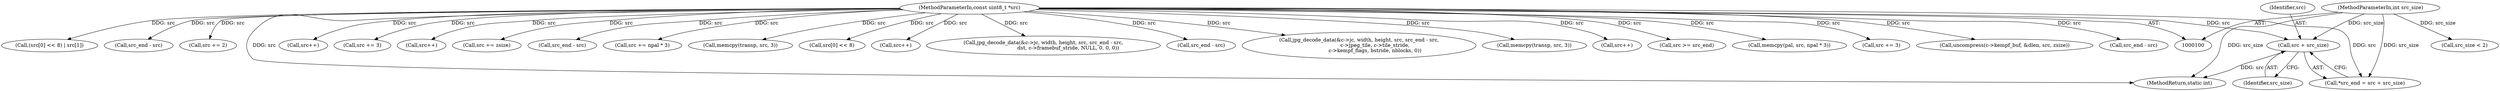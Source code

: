 digraph "0_FFmpeg_2960576378d17d71cc8dccc926352ce568b5eec1@pointer" {
"1000123" [label="(Call,src + src_size)"];
"1000104" [label="(MethodParameterIn,const uint8_t *src)"];
"1000105" [label="(MethodParameterIn,int src_size)"];
"1000227" [label="(Call,src += 3)"];
"1000125" [label="(Identifier,src_size)"];
"1000210" [label="(Call,src++)"];
"1000104" [label="(MethodParameterIn,const uint8_t *src)"];
"1000398" [label="(Call,src += zsize)"];
"1000538" [label="(Call,src_end - src)"];
"1000315" [label="(Call,src += npal * 3)"];
"1000223" [label="(Call,memcpy(transp, src, 3))"];
"1000361" [label="(Call,src[0] << 8)"];
"1000123" [label="(Call,src + src_size)"];
"1000306" [label="(Call,src++)"];
"1000271" [label="(Call,jpg_decode_data(&c->jc, width, height, src, src_end - src,\n                               dst, c->framebuf_stride, NULL, 0, 0, 0))"];
"1000279" [label="(Call,src_end - src)"];
"1000530" [label="(Call,jpg_decode_data(&c->jc, width, height, src, src_end - src,\n                    c->jpeg_tile, c->tile_stride,\n                    c->kempf_flags, bstride, nblocks, 0))"];
"1000295" [label="(Call,memcpy(transp, src, 3))"];
"1000428" [label="(Call,src++)"];
"1000477" [label="(Call,src >= src_end)"];
"1000124" [label="(Identifier,src)"];
"1000309" [label="(Call,memcpy(pal, src, npal * 3))"];
"1000299" [label="(Call,src += 3)"];
"1000386" [label="(Call,uncompress(c->kempf_buf, &dlen, src, zsize))"];
"1000374" [label="(Call,src_end - src)"];
"1000121" [label="(Call,*src_end = src + src_size)"];
"1000360" [label="(Call,(src[0] << 8) | src[1])"];
"1000352" [label="(Call,src_end - src)"];
"1000369" [label="(Call,src += 2)"];
"1000575" [label="(MethodReturn,static int)"];
"1000172" [label="(Call,src_size < 2)"];
"1000105" [label="(MethodParameterIn,int src_size)"];
"1000485" [label="(Call,src++)"];
"1000123" -> "1000121"  [label="AST: "];
"1000123" -> "1000125"  [label="CFG: "];
"1000124" -> "1000123"  [label="AST: "];
"1000125" -> "1000123"  [label="AST: "];
"1000121" -> "1000123"  [label="CFG: "];
"1000123" -> "1000575"  [label="DDG: src"];
"1000104" -> "1000123"  [label="DDG: src"];
"1000105" -> "1000123"  [label="DDG: src_size"];
"1000104" -> "1000100"  [label="AST: "];
"1000104" -> "1000575"  [label="DDG: src"];
"1000104" -> "1000121"  [label="DDG: src"];
"1000104" -> "1000210"  [label="DDG: src"];
"1000104" -> "1000223"  [label="DDG: src"];
"1000104" -> "1000227"  [label="DDG: src"];
"1000104" -> "1000271"  [label="DDG: src"];
"1000104" -> "1000279"  [label="DDG: src"];
"1000104" -> "1000295"  [label="DDG: src"];
"1000104" -> "1000299"  [label="DDG: src"];
"1000104" -> "1000306"  [label="DDG: src"];
"1000104" -> "1000309"  [label="DDG: src"];
"1000104" -> "1000315"  [label="DDG: src"];
"1000104" -> "1000352"  [label="DDG: src"];
"1000104" -> "1000361"  [label="DDG: src"];
"1000104" -> "1000360"  [label="DDG: src"];
"1000104" -> "1000369"  [label="DDG: src"];
"1000104" -> "1000374"  [label="DDG: src"];
"1000104" -> "1000386"  [label="DDG: src"];
"1000104" -> "1000398"  [label="DDG: src"];
"1000104" -> "1000428"  [label="DDG: src"];
"1000104" -> "1000477"  [label="DDG: src"];
"1000104" -> "1000485"  [label="DDG: src"];
"1000104" -> "1000530"  [label="DDG: src"];
"1000104" -> "1000538"  [label="DDG: src"];
"1000105" -> "1000100"  [label="AST: "];
"1000105" -> "1000575"  [label="DDG: src_size"];
"1000105" -> "1000121"  [label="DDG: src_size"];
"1000105" -> "1000172"  [label="DDG: src_size"];
}
